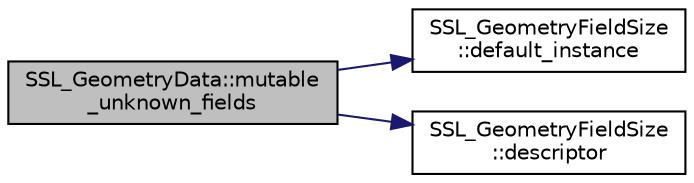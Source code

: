 digraph "SSL_GeometryData::mutable_unknown_fields"
{
 // INTERACTIVE_SVG=YES
  edge [fontname="Helvetica",fontsize="10",labelfontname="Helvetica",labelfontsize="10"];
  node [fontname="Helvetica",fontsize="10",shape=record];
  rankdir="LR";
  Node1 [label="SSL_GeometryData::mutable\l_unknown_fields",height=0.2,width=0.4,color="black", fillcolor="grey75", style="filled", fontcolor="black"];
  Node1 -> Node2 [color="midnightblue",fontsize="10",style="solid",fontname="Helvetica"];
  Node2 [label="SSL_GeometryFieldSize\l::default_instance",height=0.2,width=0.4,color="black", fillcolor="white", style="filled",URL="$d2/d30/class_s_s_l___geometry_field_size.html#a2a30f7a04c2bcb4a0952142b03b55303"];
  Node1 -> Node3 [color="midnightblue",fontsize="10",style="solid",fontname="Helvetica"];
  Node3 [label="SSL_GeometryFieldSize\l::descriptor",height=0.2,width=0.4,color="black", fillcolor="white", style="filled",URL="$d2/d30/class_s_s_l___geometry_field_size.html#ad404600192b81a074b3221a611d4846a"];
}
